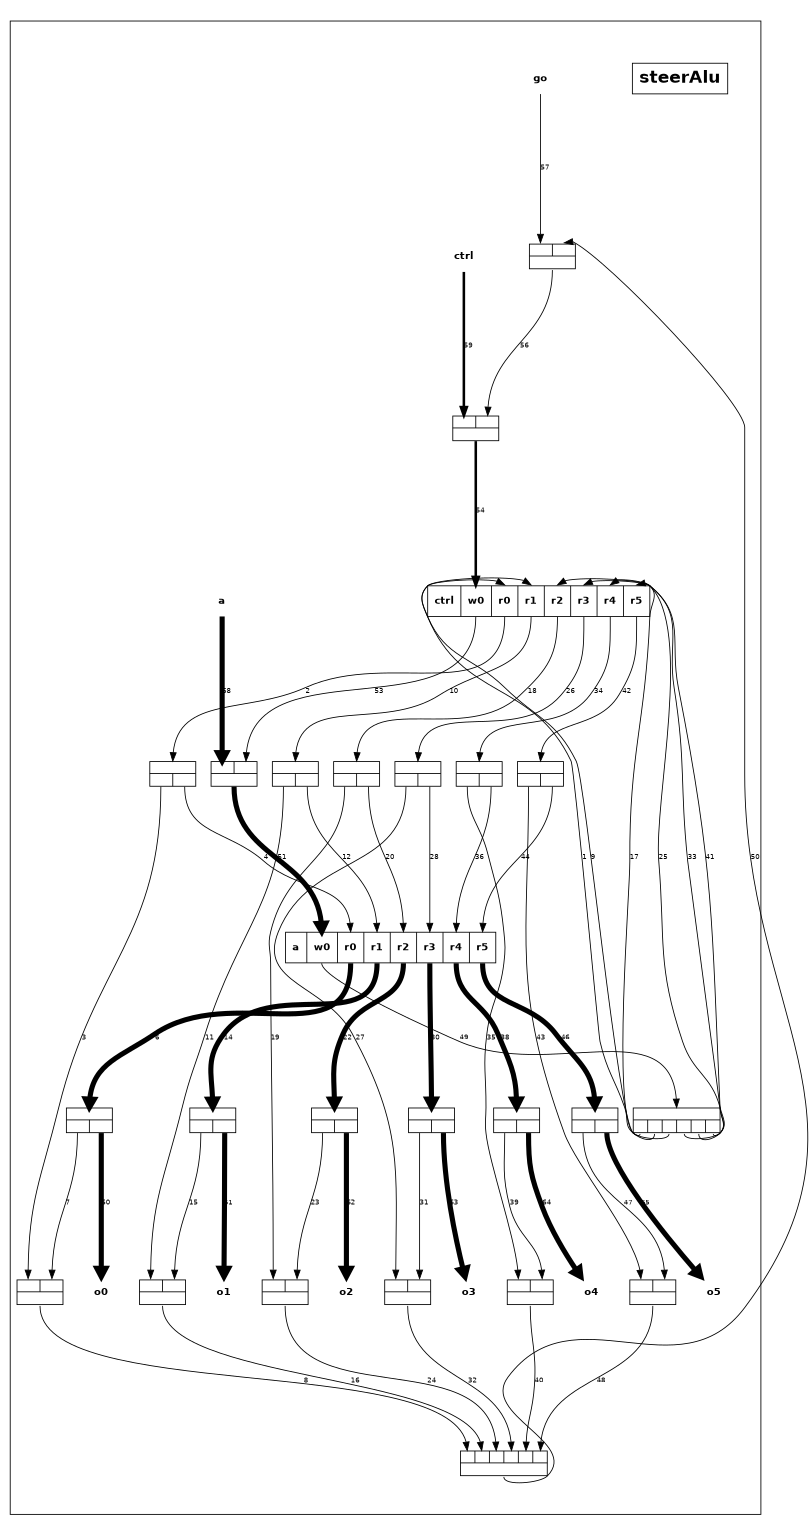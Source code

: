digraph steerAlu {
  outputorder="edgesfirst";
  size="7.086614173228347,10.236220472440946";
  ratio="2.0"
  subgraph cluster_steerAlu {
    edge [fontsize="8", fontname="Helvetica", labelfontname="Helvetica", labelfontsize="8", arrowhead="normal"];
    node [fontsize="12", fontname="Helvetica-Bold", shape="box"];
    title [label="steerAlu", fontsize="20"];
    port0 [portref="0", label="go", style="bold", shape="none"];
    port1 [portref="1", label="a", style="bold", shape="none"];
    port2 [portref="2", label="ctrl", style="bold", shape="none"];
    port3 [portref="3", label="o0", style="bold", shape="none"];
    port4 [portref="4", label="o1", style="bold", shape="none"];
    port5 [portref="5", label="o2", style="bold", shape="none"];
    port6 [portref="6", label="o3", style="bold", shape="none"];
    port7 [portref="7", label="o4", style="bold", shape="none"];
    port8 [portref="8", label="o5", style="bold", shape="none"];
    comp2 [compref="2", label="{{<i>}|{<o0>|<o1>}}", height="0.4", fontsize="2", nojustify="true", shape="record"];
    comp3 [compref="3", label="{{<i0>|<i1>}|{<o>}}", height="0.4", fontsize="2", nojustify="true", shape="record"];
    comp5 [compref="5", label="{{<i>}|{<o0>|<o1>}}", height="0.4", fontsize="2", nojustify="true", shape="record"];
    comp6 [compref="6", label="{{<i0>|<i1>}|{<o>}}", height="0.4", fontsize="2", nojustify="true", shape="record"];
    comp8 [compref="8", label="{{<i>}|{<o0>|<o1>}}", height="0.4", fontsize="2", nojustify="true", shape="record"];
    comp9 [compref="9", label="{{<i0>|<i1>}|{<o>}}", height="0.4", fontsize="2", nojustify="true", shape="record"];
    comp11 [compref="11", label="{{<i>}|{<o0>|<o1>}}", height="0.4", fontsize="2", nojustify="true", shape="record"];
    comp12 [compref="12", label="{{<i0>|<i1>}|{<o>}}", height="0.4", fontsize="2", nojustify="true", shape="record"];
    comp14 [compref="14", label="{{<i>}|{<o0>|<o1>}}", height="0.4", fontsize="2", nojustify="true", shape="record"];
    comp15 [compref="15", label="{{<i0>|<i1>}|{<o>}}", height="0.4", fontsize="2", nojustify="true", shape="record"];
    comp17 [compref="17", label="{{<i>}|{<o0>|<o1>}}", height="0.4", fontsize="2", nojustify="true", shape="record"];
    comp18 [compref="18", label="{{<i0>|<i1>}|{<o>}}", height="0.4", fontsize="2", nojustify="true", shape="record"];
    comp19 [compref="19", label="{{<i>}|{<o0>|<o1>|<o2>|<o3>|<o4>|<o5>}}", height="0.4", fontsize="2", nojustify="true", shape="record"];
    comp20 [compref="20", label="{{<i0>|<i1>|<i2>|<i3>|<i4>|<i5>}|{<o>}}", height="0.4", fontsize="2", nojustify="true", shape="record"];
    comp21 [compref="21", label="a|<w0>w0|<r0>r0|<r1>r1|<r2>r2|<r3>r3|<r4>r4|<r5>r5", shape="record"];
    comp23 [compref="23", label="ctrl|<w0>w0|<r0>r0|<r1>r1|<r2>r2|<r3>r3|<r4>r4|<r5>r5", shape="record"];
    comp25 [compref="25", label="{{<i0>|<i1>}|{<o>}}", height="0.4", fontsize="2", nojustify="true", shape="record"];
    comp26 [compref="26", label="{{<i0>|<i1>}|{<o>}}", height="0.4", fontsize="2", nojustify="true", shape="record"];
    comp27 [compref="27", label="{{<i0>|<i1>}|{<o>}}", height="0.4", fontsize="2", nojustify="true", shape="record"];
    comp28 [compref="28", label="{{<i>}|{<o0>|<o1>}}", height="0.4", fontsize="2", nojustify="true", shape="record"];
    comp29 [compref="29", label="{{<i>}|{<o0>|<o1>}}", height="0.4", fontsize="2", nojustify="true", shape="record"];
    comp30 [compref="30", label="{{<i>}|{<o0>|<o1>}}", height="0.4", fontsize="2", nojustify="true", shape="record"];
    comp31 [compref="31", label="{{<i>}|{<o0>|<o1>}}", height="0.4", fontsize="2", nojustify="true", shape="record"];
    comp32 [compref="32", label="{{<i>}|{<o0>|<o1>}}", height="0.4", fontsize="2", nojustify="true", shape="record"];
    comp33 [compref="33", label="{{<i>}|{<o0>|<o1>}}", height="0.4", fontsize="2", nojustify="true", shape="record"]
    comp19:o0:s -> comp23:r0:n [linkref="1", label="1", penwidth="1", weight="1"];
    comp23:r0:s -> comp2:i:n [linkref="2", label="2", penwidth="1", weight="1"];
    comp2:o0:s -> comp3:i0:n [linkref="3", label="3", penwidth="1", weight="1"];
    comp2:o1:s -> comp21:r0:n [linkref="4", label="4", penwidth="1", weight="1"];
    comp21:r0:s -> comp28:i:n [linkref="6", label="6", penwidth="6", weight="6"];
    comp28:o0:s -> comp3:i1:n [linkref="7", label="7", penwidth="1", weight="1"];
    comp3:o:s -> comp20:i0:n [linkref="8", label="8", penwidth="1", weight="1"];
    comp19:o1:s -> comp23:r1:n [linkref="9", label="9", penwidth="1", weight="1"];
    comp23:r1:s -> comp5:i:n [linkref="10", label="10", penwidth="1", weight="1"];
    comp5:o0:s -> comp6:i0:n [linkref="11", label="11", penwidth="1", weight="1"];
    comp5:o1:s -> comp21:r1:n [linkref="12", label="12", penwidth="1", weight="1"];
    comp21:r1:s -> comp29:i:n [linkref="14", label="14", penwidth="6", weight="6"];
    comp29:o0:s -> comp6:i1:n [linkref="15", label="15", penwidth="1", weight="1"];
    comp6:o:s -> comp20:i1:n [linkref="16", label="16", penwidth="1", weight="1"];
    comp19:o2:s -> comp23:r2:n [linkref="17", label="17", penwidth="1", weight="1"];
    comp23:r2:s -> comp8:i:n [linkref="18", label="18", penwidth="1", weight="1"];
    comp8:o0:s -> comp9:i0:n [linkref="19", label="19", penwidth="1", weight="1"];
    comp8:o1:s -> comp21:r2:n [linkref="20", label="20", penwidth="1", weight="1"];
    comp21:r2:s -> comp30:i:n [linkref="22", label="22", penwidth="6", weight="6"];
    comp30:o0:s -> comp9:i1:n [linkref="23", label="23", penwidth="1", weight="1"];
    comp9:o:s -> comp20:i2:n [linkref="24", label="24", penwidth="1", weight="1"];
    comp19:o3:s -> comp23:r3:n [linkref="25", label="25", penwidth="1", weight="1"];
    comp23:r3:s -> comp11:i:n [linkref="26", label="26", penwidth="1", weight="1"];
    comp11:o0:s -> comp12:i0:n [linkref="27", label="27", penwidth="1", weight="1"];
    comp11:o1:s -> comp21:r3:n [linkref="28", label="28", penwidth="1", weight="1"];
    comp21:r3:s -> comp31:i:n [linkref="30", label="30", penwidth="6", weight="6"];
    comp31:o0:s -> comp12:i1:n [linkref="31", label="31", penwidth="1", weight="1"];
    comp12:o:s -> comp20:i3:n [linkref="32", label="32", penwidth="1", weight="1"];
    comp19:o4:s -> comp23:r4:n [linkref="33", label="33", penwidth="1", weight="1"];
    comp23:r4:s -> comp14:i:n [linkref="34", label="34", penwidth="1", weight="1"];
    comp14:o0:s -> comp15:i0:n [linkref="35", label="35", penwidth="1", weight="1"];
    comp14:o1:s -> comp21:r4:n [linkref="36", label="36", penwidth="1", weight="1"];
    comp21:r4:s -> comp32:i:n [linkref="38", label="38", penwidth="6", weight="6"];
    comp32:o0:s -> comp15:i1:n [linkref="39", label="39", penwidth="1", weight="1"];
    comp15:o:s -> comp20:i4:n [linkref="40", label="40", penwidth="1", weight="1"];
    comp19:o5:s -> comp23:r5:n [linkref="41", label="41", penwidth="1", weight="1"];
    comp23:r5:s -> comp17:i:n [linkref="42", label="42", penwidth="1", weight="1"];
    comp17:o0:s -> comp18:i0:n [linkref="43", label="43", penwidth="1", weight="1"];
    comp17:o1:s -> comp21:r5:n [linkref="44", label="44", penwidth="1", weight="1"];
    comp21:r5:s -> comp33:i:n [linkref="46", label="46", penwidth="6", weight="6"];
    comp33:o0:s -> comp18:i1:n [linkref="47", label="47", penwidth="1", weight="1"];
    comp18:o:s -> comp20:i5:n [linkref="48", label="48", penwidth="1", weight="1"];
    comp21:w0:s -> comp19:i:n [linkref="49", label="49", penwidth="1", weight="1"];
    comp20:o:s -> comp25:i1:n [linkref="50", label="50", penwidth="1", weight="1"];
    comp26:o:s -> comp21:w0:n [linkref="51", label="51", penwidth="6", weight="6"];
    comp23:w0:s -> comp26:i1:n [linkref="53", label="53", penwidth="1", weight="1"];
    comp27:o:s -> comp23:w0:n [linkref="54", label="54", penwidth="3", weight="3"];
    comp25:o:s -> comp27:i1:n [linkref="56", label="56", penwidth="1", weight="1"];
    port0 -> comp25:i0:n [linkref="57", label="57", penwidth="1", weight="1"];
    port1 -> comp26:i0:n [linkref="58", label="58", penwidth="6", weight="6"];
    port2 -> comp27:i0:n [linkref="59", label="59", penwidth="3", weight="3"];
    comp28:o1:s -> port3 [linkref="60", label="60", penwidth="6", weight="6"];
    comp29:o1:s -> port4 [linkref="61", label="61", penwidth="6", weight="6"];
    comp30:o1:s -> port5 [linkref="62", label="62", penwidth="6", weight="6"];
    comp31:o1:s -> port6 [linkref="63", label="63", penwidth="6", weight="6"];
    comp32:o1:s -> port7 [linkref="64", label="64", penwidth="6", weight="6"];
    comp33:o1:s -> port8 [linkref="65", label="65", penwidth="6", weight="6"]
  }
}
